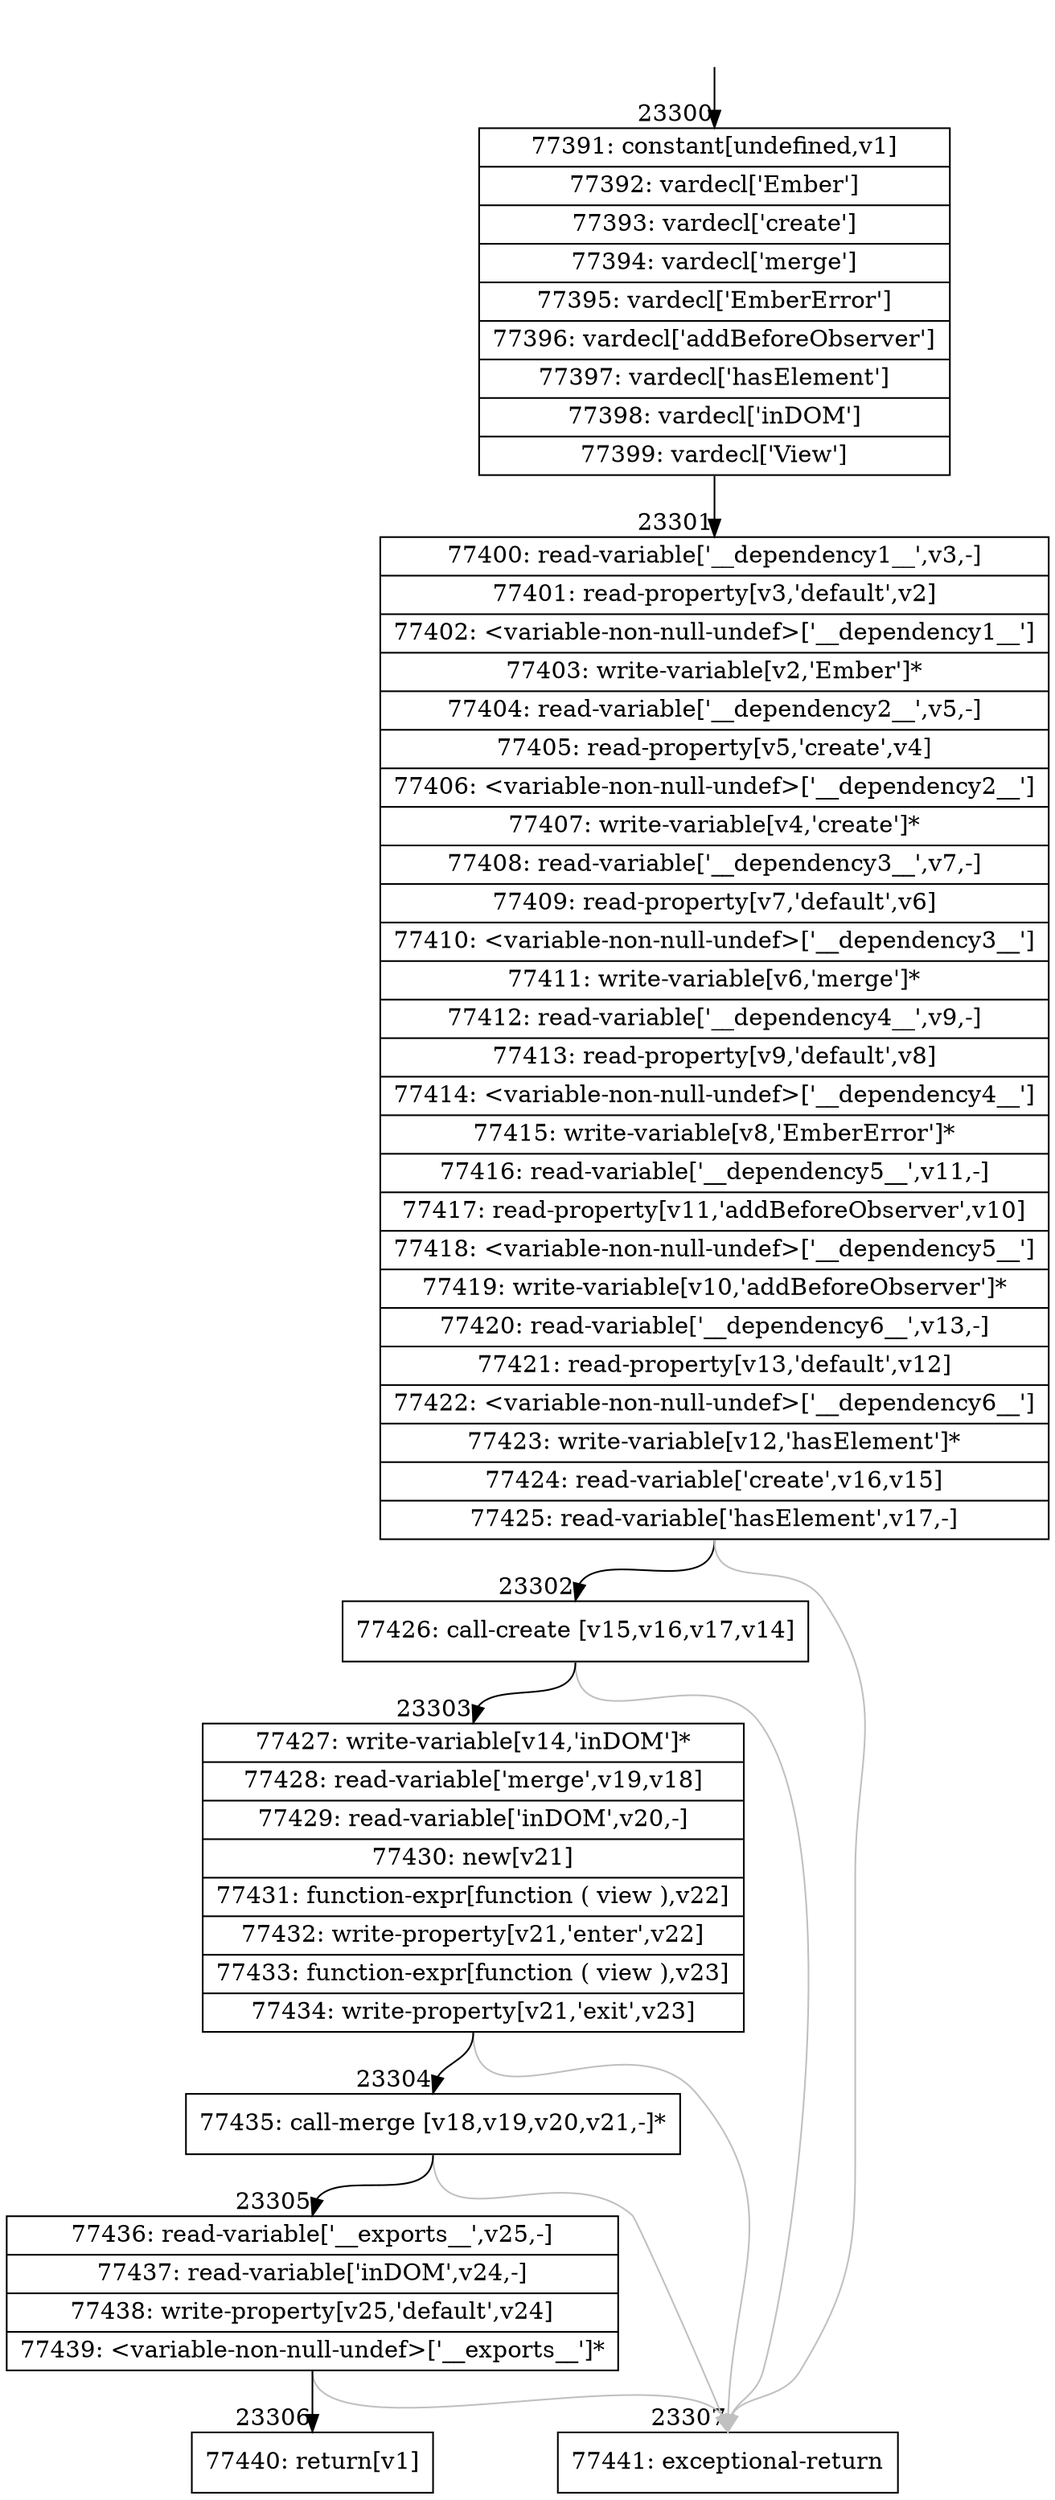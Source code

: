 digraph {
rankdir="TD"
BB_entry2031[shape=none,label=""];
BB_entry2031 -> BB23300 [tailport=s, headport=n, headlabel="    23300"]
BB23300 [shape=record label="{77391: constant[undefined,v1]|77392: vardecl['Ember']|77393: vardecl['create']|77394: vardecl['merge']|77395: vardecl['EmberError']|77396: vardecl['addBeforeObserver']|77397: vardecl['hasElement']|77398: vardecl['inDOM']|77399: vardecl['View']}" ] 
BB23300 -> BB23301 [tailport=s, headport=n, headlabel="      23301"]
BB23301 [shape=record label="{77400: read-variable['__dependency1__',v3,-]|77401: read-property[v3,'default',v2]|77402: \<variable-non-null-undef\>['__dependency1__']|77403: write-variable[v2,'Ember']*|77404: read-variable['__dependency2__',v5,-]|77405: read-property[v5,'create',v4]|77406: \<variable-non-null-undef\>['__dependency2__']|77407: write-variable[v4,'create']*|77408: read-variable['__dependency3__',v7,-]|77409: read-property[v7,'default',v6]|77410: \<variable-non-null-undef\>['__dependency3__']|77411: write-variable[v6,'merge']*|77412: read-variable['__dependency4__',v9,-]|77413: read-property[v9,'default',v8]|77414: \<variable-non-null-undef\>['__dependency4__']|77415: write-variable[v8,'EmberError']*|77416: read-variable['__dependency5__',v11,-]|77417: read-property[v11,'addBeforeObserver',v10]|77418: \<variable-non-null-undef\>['__dependency5__']|77419: write-variable[v10,'addBeforeObserver']*|77420: read-variable['__dependency6__',v13,-]|77421: read-property[v13,'default',v12]|77422: \<variable-non-null-undef\>['__dependency6__']|77423: write-variable[v12,'hasElement']*|77424: read-variable['create',v16,v15]|77425: read-variable['hasElement',v17,-]}" ] 
BB23301 -> BB23302 [tailport=s, headport=n, headlabel="      23302"]
BB23301 -> BB23307 [tailport=s, headport=n, color=gray, headlabel="      23307"]
BB23302 [shape=record label="{77426: call-create [v15,v16,v17,v14]}" ] 
BB23302 -> BB23303 [tailport=s, headport=n, headlabel="      23303"]
BB23302 -> BB23307 [tailport=s, headport=n, color=gray]
BB23303 [shape=record label="{77427: write-variable[v14,'inDOM']*|77428: read-variable['merge',v19,v18]|77429: read-variable['inDOM',v20,-]|77430: new[v21]|77431: function-expr[function ( view ),v22]|77432: write-property[v21,'enter',v22]|77433: function-expr[function ( view ),v23]|77434: write-property[v21,'exit',v23]}" ] 
BB23303 -> BB23304 [tailport=s, headport=n, headlabel="      23304"]
BB23303 -> BB23307 [tailport=s, headport=n, color=gray]
BB23304 [shape=record label="{77435: call-merge [v18,v19,v20,v21,-]*}" ] 
BB23304 -> BB23305 [tailport=s, headport=n, headlabel="      23305"]
BB23304 -> BB23307 [tailport=s, headport=n, color=gray]
BB23305 [shape=record label="{77436: read-variable['__exports__',v25,-]|77437: read-variable['inDOM',v24,-]|77438: write-property[v25,'default',v24]|77439: \<variable-non-null-undef\>['__exports__']*}" ] 
BB23305 -> BB23306 [tailport=s, headport=n, headlabel="      23306"]
BB23305 -> BB23307 [tailport=s, headport=n, color=gray]
BB23306 [shape=record label="{77440: return[v1]}" ] 
BB23307 [shape=record label="{77441: exceptional-return}" ] 
//#$~ 43404
}
